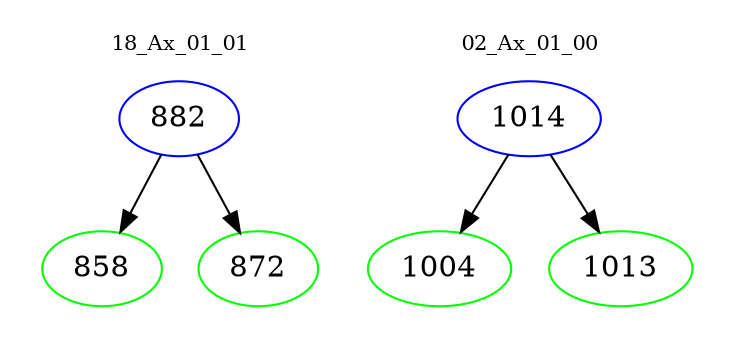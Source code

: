 digraph{
subgraph cluster_0 {
color = white
label = "18_Ax_01_01";
fontsize=10;
T0_882 [label="882", color="blue"]
T0_882 -> T0_858 [color="black"]
T0_858 [label="858", color="green"]
T0_882 -> T0_872 [color="black"]
T0_872 [label="872", color="green"]
}
subgraph cluster_1 {
color = white
label = "02_Ax_01_00";
fontsize=10;
T1_1014 [label="1014", color="blue"]
T1_1014 -> T1_1004 [color="black"]
T1_1004 [label="1004", color="green"]
T1_1014 -> T1_1013 [color="black"]
T1_1013 [label="1013", color="green"]
}
}
